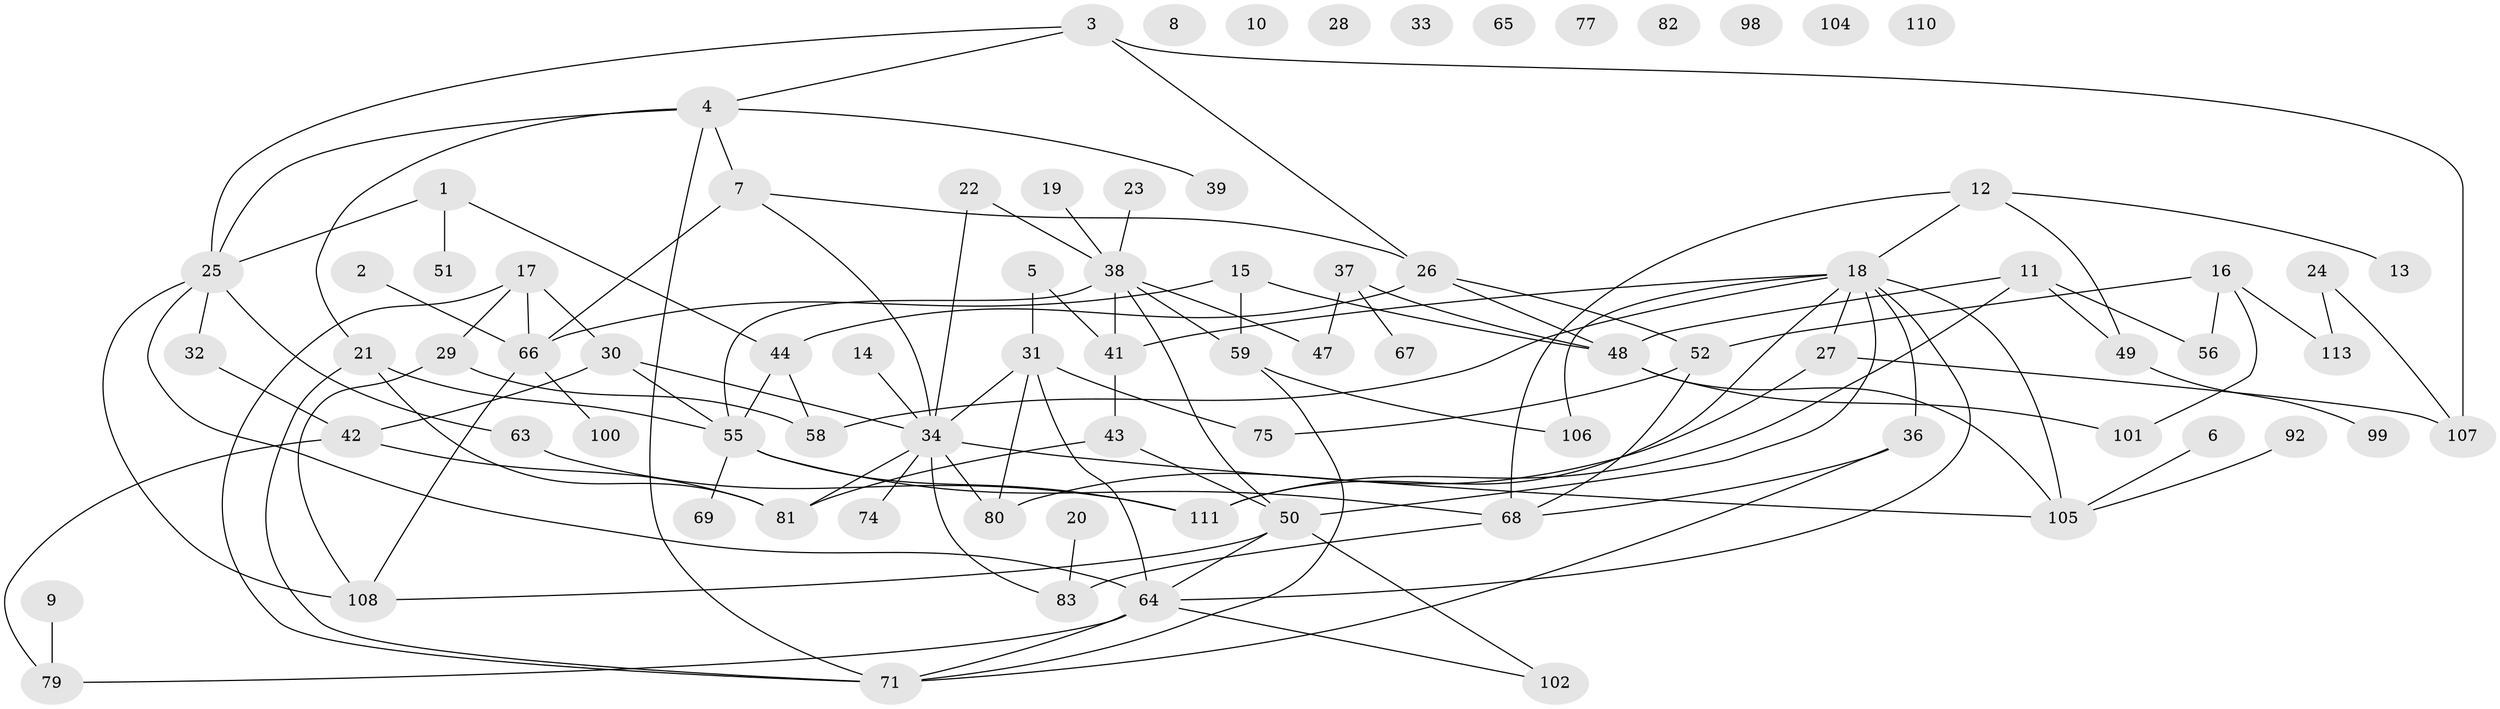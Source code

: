 // Generated by graph-tools (version 1.1) at 2025/23/03/03/25 07:23:25]
// undirected, 82 vertices, 121 edges
graph export_dot {
graph [start="1"]
  node [color=gray90,style=filled];
  1;
  2;
  3 [super="+85"];
  4 [super="+109"];
  5;
  6;
  7 [super="+84"];
  8;
  9 [super="+53"];
  10;
  11 [super="+35"];
  12;
  13;
  14;
  15;
  16;
  17;
  18 [super="+73"];
  19;
  20;
  21 [super="+86"];
  22;
  23 [super="+45"];
  24;
  25 [super="+54"];
  26 [super="+88"];
  27;
  28;
  29 [super="+62"];
  30 [super="+78"];
  31 [super="+72"];
  32;
  33;
  34 [super="+91"];
  36;
  37 [super="+40"];
  38 [super="+46"];
  39;
  41 [super="+115"];
  42 [super="+60"];
  43 [super="+103"];
  44 [super="+93"];
  47;
  48 [super="+112"];
  49 [super="+114"];
  50 [super="+57"];
  51;
  52 [super="+70"];
  55 [super="+61"];
  56;
  58 [super="+94"];
  59 [super="+89"];
  63;
  64 [super="+87"];
  65;
  66 [super="+76"];
  67;
  68 [super="+90"];
  69;
  71 [super="+97"];
  74;
  75;
  77;
  79 [super="+95"];
  80 [super="+96"];
  81;
  82;
  83;
  92;
  98;
  99;
  100;
  101;
  102;
  104;
  105;
  106;
  107;
  108;
  110;
  111;
  113;
  1 -- 25;
  1 -- 44;
  1 -- 51;
  2 -- 66;
  3 -- 107;
  3 -- 25;
  3 -- 4;
  3 -- 26;
  4 -- 39;
  4 -- 25;
  4 -- 7;
  4 -- 21;
  4 -- 71;
  5 -- 41;
  5 -- 31;
  6 -- 105;
  7 -- 34;
  7 -- 66 [weight=2];
  7 -- 26;
  9 -- 79;
  11 -- 56;
  11 -- 111;
  11 -- 48;
  11 -- 49;
  12 -- 13;
  12 -- 18;
  12 -- 68;
  12 -- 49;
  14 -- 34;
  15 -- 48;
  15 -- 66;
  15 -- 59;
  16 -- 52;
  16 -- 56;
  16 -- 101;
  16 -- 113;
  17 -- 71;
  17 -- 66;
  17 -- 29;
  17 -- 30;
  18 -- 36;
  18 -- 50;
  18 -- 106;
  18 -- 64;
  18 -- 105;
  18 -- 27;
  18 -- 111;
  18 -- 41;
  18 -- 58;
  19 -- 38;
  20 -- 83;
  21 -- 71;
  21 -- 81;
  21 -- 55;
  22 -- 38;
  22 -- 34;
  23 -- 38;
  24 -- 107;
  24 -- 113;
  25 -- 32;
  25 -- 63;
  25 -- 108;
  25 -- 64;
  26 -- 44;
  26 -- 48;
  26 -- 52;
  27 -- 80;
  27 -- 107;
  29 -- 58;
  29 -- 108;
  30 -- 34;
  30 -- 55;
  30 -- 42;
  31 -- 34;
  31 -- 75;
  31 -- 80;
  31 -- 64;
  32 -- 42 [weight=2];
  34 -- 74;
  34 -- 80 [weight=2];
  34 -- 81;
  34 -- 105;
  34 -- 83;
  36 -- 71;
  36 -- 68;
  37 -- 67;
  37 -- 48;
  37 -- 47;
  38 -- 55 [weight=2];
  38 -- 50;
  38 -- 41;
  38 -- 47;
  38 -- 59;
  41 -- 43;
  42 -- 81;
  42 -- 79;
  43 -- 50;
  43 -- 81;
  44 -- 55;
  44 -- 58;
  48 -- 101;
  48 -- 105;
  49 -- 99;
  50 -- 108;
  50 -- 102;
  50 -- 64;
  52 -- 68;
  52 -- 75;
  55 -- 111;
  55 -- 68;
  55 -- 69;
  59 -- 71;
  59 -- 106;
  63 -- 111;
  64 -- 102;
  64 -- 71;
  64 -- 79;
  66 -- 100;
  66 -- 108;
  68 -- 83;
  92 -- 105;
}

